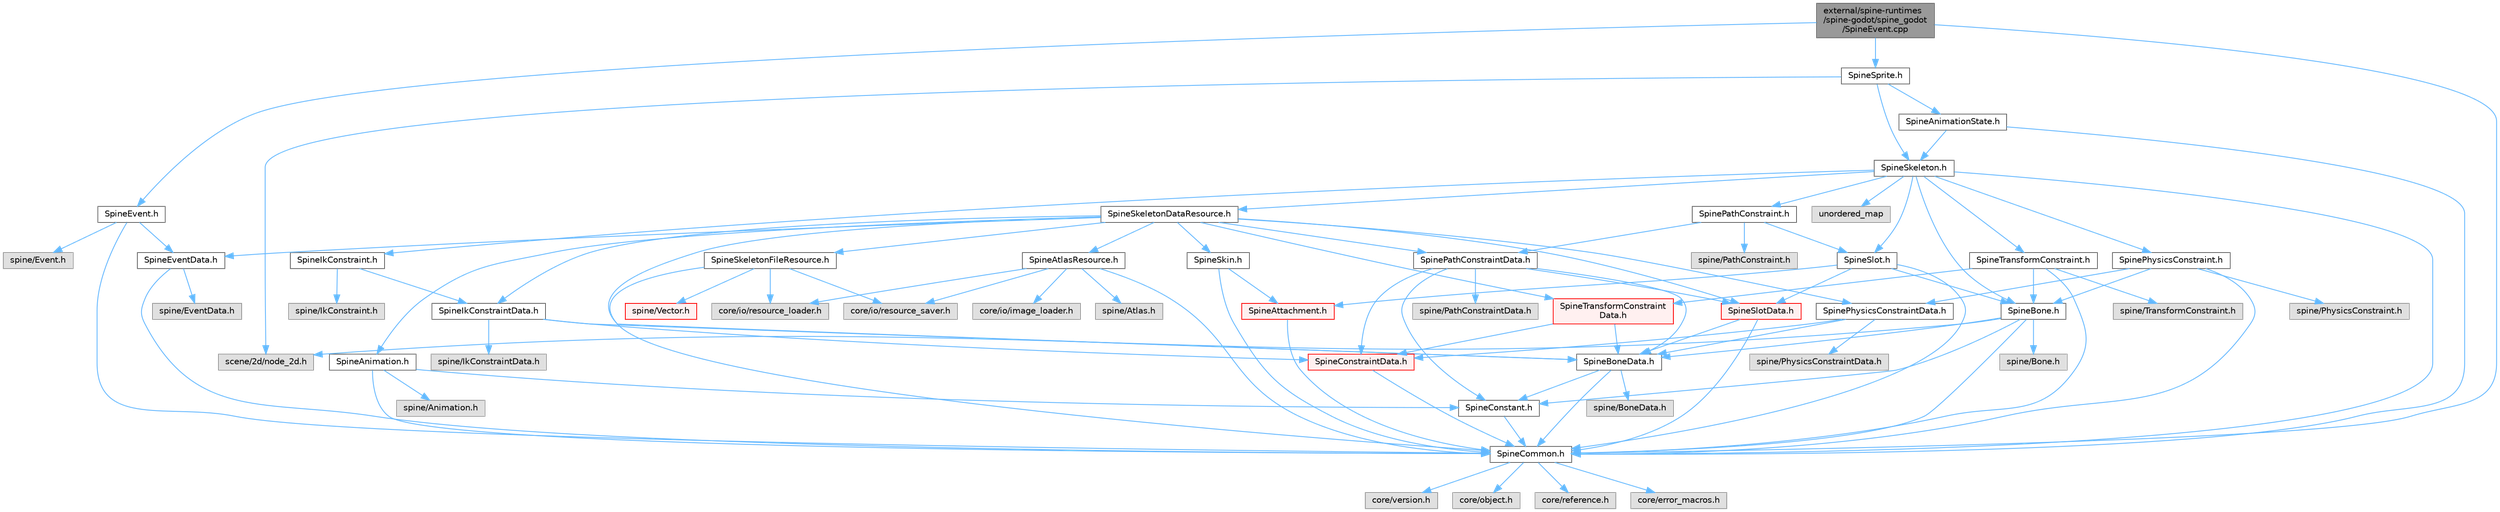 digraph "external/spine-runtimes/spine-godot/spine_godot/SpineEvent.cpp"
{
 // LATEX_PDF_SIZE
  bgcolor="transparent";
  edge [fontname=Helvetica,fontsize=10,labelfontname=Helvetica,labelfontsize=10];
  node [fontname=Helvetica,fontsize=10,shape=box,height=0.2,width=0.4];
  Node1 [id="Node000001",label="external/spine-runtimes\l/spine-godot/spine_godot\l/SpineEvent.cpp",height=0.2,width=0.4,color="gray40", fillcolor="grey60", style="filled", fontcolor="black",tooltip=" "];
  Node1 -> Node2 [id="edge1_Node000001_Node000002",color="steelblue1",style="solid",tooltip=" "];
  Node2 [id="Node000002",label="SpineEvent.h",height=0.2,width=0.4,color="grey40", fillcolor="white", style="filled",URL="$_spine_event_8h.html",tooltip=" "];
  Node2 -> Node3 [id="edge2_Node000002_Node000003",color="steelblue1",style="solid",tooltip=" "];
  Node3 [id="Node000003",label="SpineCommon.h",height=0.2,width=0.4,color="grey40", fillcolor="white", style="filled",URL="$_spine_common_8h.html",tooltip=" "];
  Node3 -> Node4 [id="edge3_Node000003_Node000004",color="steelblue1",style="solid",tooltip=" "];
  Node4 [id="Node000004",label="core/version.h",height=0.2,width=0.4,color="grey60", fillcolor="#E0E0E0", style="filled",tooltip=" "];
  Node3 -> Node5 [id="edge4_Node000003_Node000005",color="steelblue1",style="solid",tooltip=" "];
  Node5 [id="Node000005",label="core/object.h",height=0.2,width=0.4,color="grey60", fillcolor="#E0E0E0", style="filled",tooltip=" "];
  Node3 -> Node6 [id="edge5_Node000003_Node000006",color="steelblue1",style="solid",tooltip=" "];
  Node6 [id="Node000006",label="core/reference.h",height=0.2,width=0.4,color="grey60", fillcolor="#E0E0E0", style="filled",tooltip=" "];
  Node3 -> Node7 [id="edge6_Node000003_Node000007",color="steelblue1",style="solid",tooltip=" "];
  Node7 [id="Node000007",label="core/error_macros.h",height=0.2,width=0.4,color="grey60", fillcolor="#E0E0E0", style="filled",tooltip=" "];
  Node2 -> Node8 [id="edge7_Node000002_Node000008",color="steelblue1",style="solid",tooltip=" "];
  Node8 [id="Node000008",label="SpineEventData.h",height=0.2,width=0.4,color="grey40", fillcolor="white", style="filled",URL="$_spine_event_data_8h.html",tooltip=" "];
  Node8 -> Node3 [id="edge8_Node000008_Node000003",color="steelblue1",style="solid",tooltip=" "];
  Node8 -> Node9 [id="edge9_Node000008_Node000009",color="steelblue1",style="solid",tooltip=" "];
  Node9 [id="Node000009",label="spine/EventData.h",height=0.2,width=0.4,color="grey60", fillcolor="#E0E0E0", style="filled",tooltip=" "];
  Node2 -> Node10 [id="edge10_Node000002_Node000010",color="steelblue1",style="solid",tooltip=" "];
  Node10 [id="Node000010",label="spine/Event.h",height=0.2,width=0.4,color="grey60", fillcolor="#E0E0E0", style="filled",tooltip=" "];
  Node1 -> Node3 [id="edge11_Node000001_Node000003",color="steelblue1",style="solid",tooltip=" "];
  Node1 -> Node11 [id="edge12_Node000001_Node000011",color="steelblue1",style="solid",tooltip=" "];
  Node11 [id="Node000011",label="SpineSprite.h",height=0.2,width=0.4,color="grey40", fillcolor="white", style="filled",URL="$_spine_sprite_8h.html",tooltip=" "];
  Node11 -> Node12 [id="edge13_Node000011_Node000012",color="steelblue1",style="solid",tooltip=" "];
  Node12 [id="Node000012",label="SpineSkeleton.h",height=0.2,width=0.4,color="grey40", fillcolor="white", style="filled",URL="$_spine_skeleton_8h.html",tooltip=" "];
  Node12 -> Node3 [id="edge14_Node000012_Node000003",color="steelblue1",style="solid",tooltip=" "];
  Node12 -> Node13 [id="edge15_Node000012_Node000013",color="steelblue1",style="solid",tooltip=" "];
  Node13 [id="Node000013",label="SpineSkeletonDataResource.h",height=0.2,width=0.4,color="grey40", fillcolor="white", style="filled",URL="$_spine_skeleton_data_resource_8h.html",tooltip=" "];
  Node13 -> Node14 [id="edge16_Node000013_Node000014",color="steelblue1",style="solid",tooltip=" "];
  Node14 [id="Node000014",label="SpineAnimation.h",height=0.2,width=0.4,color="grey40", fillcolor="white", style="filled",URL="$_spine_animation_8h.html",tooltip=" "];
  Node14 -> Node3 [id="edge17_Node000014_Node000003",color="steelblue1",style="solid",tooltip=" "];
  Node14 -> Node15 [id="edge18_Node000014_Node000015",color="steelblue1",style="solid",tooltip=" "];
  Node15 [id="Node000015",label="SpineConstant.h",height=0.2,width=0.4,color="grey40", fillcolor="white", style="filled",URL="$_spine_constant_8h.html",tooltip=" "];
  Node15 -> Node3 [id="edge19_Node000015_Node000003",color="steelblue1",style="solid",tooltip=" "];
  Node14 -> Node16 [id="edge20_Node000014_Node000016",color="steelblue1",style="solid",tooltip=" "];
  Node16 [id="Node000016",label="spine/Animation.h",height=0.2,width=0.4,color="grey60", fillcolor="#E0E0E0", style="filled",tooltip=" "];
  Node13 -> Node17 [id="edge21_Node000013_Node000017",color="steelblue1",style="solid",tooltip=" "];
  Node17 [id="Node000017",label="SpineAtlasResource.h",height=0.2,width=0.4,color="grey40", fillcolor="white", style="filled",URL="$_spine_atlas_resource_8h.html",tooltip=" "];
  Node17 -> Node3 [id="edge22_Node000017_Node000003",color="steelblue1",style="solid",tooltip=" "];
  Node17 -> Node18 [id="edge23_Node000017_Node000018",color="steelblue1",style="solid",tooltip=" "];
  Node18 [id="Node000018",label="core/io/resource_loader.h",height=0.2,width=0.4,color="grey60", fillcolor="#E0E0E0", style="filled",tooltip=" "];
  Node17 -> Node19 [id="edge24_Node000017_Node000019",color="steelblue1",style="solid",tooltip=" "];
  Node19 [id="Node000019",label="core/io/resource_saver.h",height=0.2,width=0.4,color="grey60", fillcolor="#E0E0E0", style="filled",tooltip=" "];
  Node17 -> Node20 [id="edge25_Node000017_Node000020",color="steelblue1",style="solid",tooltip=" "];
  Node20 [id="Node000020",label="core/io/image_loader.h",height=0.2,width=0.4,color="grey60", fillcolor="#E0E0E0", style="filled",tooltip=" "];
  Node17 -> Node21 [id="edge26_Node000017_Node000021",color="steelblue1",style="solid",tooltip=" "];
  Node21 [id="Node000021",label="spine/Atlas.h",height=0.2,width=0.4,color="grey60", fillcolor="#E0E0E0", style="filled",tooltip=" "];
  Node13 -> Node22 [id="edge27_Node000013_Node000022",color="steelblue1",style="solid",tooltip=" "];
  Node22 [id="Node000022",label="SpineBoneData.h",height=0.2,width=0.4,color="grey40", fillcolor="white", style="filled",URL="$_spine_bone_data_8h.html",tooltip=" "];
  Node22 -> Node3 [id="edge28_Node000022_Node000003",color="steelblue1",style="solid",tooltip=" "];
  Node22 -> Node15 [id="edge29_Node000022_Node000015",color="steelblue1",style="solid",tooltip=" "];
  Node22 -> Node23 [id="edge30_Node000022_Node000023",color="steelblue1",style="solid",tooltip=" "];
  Node23 [id="Node000023",label="spine/BoneData.h",height=0.2,width=0.4,color="grey60", fillcolor="#E0E0E0", style="filled",tooltip=" "];
  Node13 -> Node8 [id="edge31_Node000013_Node000008",color="steelblue1",style="solid",tooltip=" "];
  Node13 -> Node24 [id="edge32_Node000013_Node000024",color="steelblue1",style="solid",tooltip=" "];
  Node24 [id="Node000024",label="SpineIkConstraintData.h",height=0.2,width=0.4,color="grey40", fillcolor="white", style="filled",URL="$_spine_ik_constraint_data_8h.html",tooltip=" "];
  Node24 -> Node25 [id="edge33_Node000024_Node000025",color="steelblue1",style="solid",tooltip=" "];
  Node25 [id="Node000025",label="SpineConstraintData.h",height=0.2,width=0.4,color="red", fillcolor="#FFF0F0", style="filled",URL="$_spine_constraint_data_8h.html",tooltip=" "];
  Node25 -> Node3 [id="edge34_Node000025_Node000003",color="steelblue1",style="solid",tooltip=" "];
  Node24 -> Node22 [id="edge35_Node000024_Node000022",color="steelblue1",style="solid",tooltip=" "];
  Node24 -> Node184 [id="edge36_Node000024_Node000184",color="steelblue1",style="solid",tooltip=" "];
  Node184 [id="Node000184",label="spine/IkConstraintData.h",height=0.2,width=0.4,color="grey60", fillcolor="#E0E0E0", style="filled",tooltip=" "];
  Node13 -> Node185 [id="edge37_Node000013_Node000185",color="steelblue1",style="solid",tooltip=" "];
  Node185 [id="Node000185",label="SpinePathConstraintData.h",height=0.2,width=0.4,color="grey40", fillcolor="white", style="filled",URL="$_spine_path_constraint_data_8h.html",tooltip=" "];
  Node185 -> Node25 [id="edge38_Node000185_Node000025",color="steelblue1",style="solid",tooltip=" "];
  Node185 -> Node15 [id="edge39_Node000185_Node000015",color="steelblue1",style="solid",tooltip=" "];
  Node185 -> Node22 [id="edge40_Node000185_Node000022",color="steelblue1",style="solid",tooltip=" "];
  Node185 -> Node186 [id="edge41_Node000185_Node000186",color="steelblue1",style="solid",tooltip=" "];
  Node186 [id="Node000186",label="SpineSlotData.h",height=0.2,width=0.4,color="red", fillcolor="#FFF0F0", style="filled",URL="$_spine_slot_data_8h.html",tooltip=" "];
  Node186 -> Node3 [id="edge42_Node000186_Node000003",color="steelblue1",style="solid",tooltip=" "];
  Node186 -> Node22 [id="edge43_Node000186_Node000022",color="steelblue1",style="solid",tooltip=" "];
  Node185 -> Node188 [id="edge44_Node000185_Node000188",color="steelblue1",style="solid",tooltip=" "];
  Node188 [id="Node000188",label="spine/PathConstraintData.h",height=0.2,width=0.4,color="grey60", fillcolor="#E0E0E0", style="filled",tooltip=" "];
  Node13 -> Node189 [id="edge45_Node000013_Node000189",color="steelblue1",style="solid",tooltip=" "];
  Node189 [id="Node000189",label="SpinePhysicsConstraintData.h",height=0.2,width=0.4,color="grey40", fillcolor="white", style="filled",URL="$_spine_physics_constraint_data_8h.html",tooltip=" "];
  Node189 -> Node25 [id="edge46_Node000189_Node000025",color="steelblue1",style="solid",tooltip=" "];
  Node189 -> Node22 [id="edge47_Node000189_Node000022",color="steelblue1",style="solid",tooltip=" "];
  Node189 -> Node190 [id="edge48_Node000189_Node000190",color="steelblue1",style="solid",tooltip=" "];
  Node190 [id="Node000190",label="spine/PhysicsConstraintData.h",height=0.2,width=0.4,color="grey60", fillcolor="#E0E0E0", style="filled",tooltip=" "];
  Node13 -> Node191 [id="edge49_Node000013_Node000191",color="steelblue1",style="solid",tooltip=" "];
  Node191 [id="Node000191",label="SpineSkeletonFileResource.h",height=0.2,width=0.4,color="grey40", fillcolor="white", style="filled",URL="$_spine_skeleton_file_resource_8h.html",tooltip=" "];
  Node191 -> Node3 [id="edge50_Node000191_Node000003",color="steelblue1",style="solid",tooltip=" "];
  Node191 -> Node18 [id="edge51_Node000191_Node000018",color="steelblue1",style="solid",tooltip=" "];
  Node191 -> Node19 [id="edge52_Node000191_Node000019",color="steelblue1",style="solid",tooltip=" "];
  Node191 -> Node192 [id="edge53_Node000191_Node000192",color="steelblue1",style="solid",tooltip=" "];
  Node192 [id="Node000192",label="spine/Vector.h",height=0.2,width=0.4,color="red", fillcolor="#FFF0F0", style="filled",URL="$external_2spine-runtimes_2spine-cpp_2spine-cpp_2include_2spine_2vector_8h.html",tooltip=" "];
  Node13 -> Node194 [id="edge54_Node000013_Node000194",color="steelblue1",style="solid",tooltip=" "];
  Node194 [id="Node000194",label="SpineSkin.h",height=0.2,width=0.4,color="grey40", fillcolor="white", style="filled",URL="$_spine_skin_8h.html",tooltip=" "];
  Node194 -> Node3 [id="edge55_Node000194_Node000003",color="steelblue1",style="solid",tooltip=" "];
  Node194 -> Node195 [id="edge56_Node000194_Node000195",color="steelblue1",style="solid",tooltip=" "];
  Node195 [id="Node000195",label="SpineAttachment.h",height=0.2,width=0.4,color="red", fillcolor="#FFF0F0", style="filled",URL="$_spine_attachment_8h.html",tooltip=" "];
  Node195 -> Node3 [id="edge57_Node000195_Node000003",color="steelblue1",style="solid",tooltip=" "];
  Node13 -> Node186 [id="edge58_Node000013_Node000186",color="steelblue1",style="solid",tooltip=" "];
  Node13 -> Node198 [id="edge59_Node000013_Node000198",color="steelblue1",style="solid",tooltip=" "];
  Node198 [id="Node000198",label="SpineTransformConstraint\lData.h",height=0.2,width=0.4,color="red", fillcolor="#FFF0F0", style="filled",URL="$_spine_transform_constraint_data_8h.html",tooltip=" "];
  Node198 -> Node25 [id="edge60_Node000198_Node000025",color="steelblue1",style="solid",tooltip=" "];
  Node198 -> Node22 [id="edge61_Node000198_Node000022",color="steelblue1",style="solid",tooltip=" "];
  Node12 -> Node200 [id="edge62_Node000012_Node000200",color="steelblue1",style="solid",tooltip=" "];
  Node200 [id="Node000200",label="SpineBone.h",height=0.2,width=0.4,color="grey40", fillcolor="white", style="filled",URL="$_spine_bone_8h.html",tooltip=" "];
  Node200 -> Node3 [id="edge63_Node000200_Node000003",color="steelblue1",style="solid",tooltip=" "];
  Node200 -> Node22 [id="edge64_Node000200_Node000022",color="steelblue1",style="solid",tooltip=" "];
  Node200 -> Node15 [id="edge65_Node000200_Node000015",color="steelblue1",style="solid",tooltip=" "];
  Node200 -> Node201 [id="edge66_Node000200_Node000201",color="steelblue1",style="solid",tooltip=" "];
  Node201 [id="Node000201",label="scene/2d/node_2d.h",height=0.2,width=0.4,color="grey60", fillcolor="#E0E0E0", style="filled",tooltip=" "];
  Node200 -> Node202 [id="edge67_Node000200_Node000202",color="steelblue1",style="solid",tooltip=" "];
  Node202 [id="Node000202",label="spine/Bone.h",height=0.2,width=0.4,color="grey60", fillcolor="#E0E0E0", style="filled",tooltip=" "];
  Node12 -> Node203 [id="edge68_Node000012_Node000203",color="steelblue1",style="solid",tooltip=" "];
  Node203 [id="Node000203",label="SpineSlot.h",height=0.2,width=0.4,color="grey40", fillcolor="white", style="filled",URL="$_spine_slot_8h.html",tooltip=" "];
  Node203 -> Node3 [id="edge69_Node000203_Node000003",color="steelblue1",style="solid",tooltip=" "];
  Node203 -> Node186 [id="edge70_Node000203_Node000186",color="steelblue1",style="solid",tooltip=" "];
  Node203 -> Node195 [id="edge71_Node000203_Node000195",color="steelblue1",style="solid",tooltip=" "];
  Node203 -> Node200 [id="edge72_Node000203_Node000200",color="steelblue1",style="solid",tooltip=" "];
  Node12 -> Node204 [id="edge73_Node000012_Node000204",color="steelblue1",style="solid",tooltip=" "];
  Node204 [id="Node000204",label="SpineIkConstraint.h",height=0.2,width=0.4,color="grey40", fillcolor="white", style="filled",URL="$_spine_ik_constraint_8h.html",tooltip=" "];
  Node204 -> Node24 [id="edge74_Node000204_Node000024",color="steelblue1",style="solid",tooltip=" "];
  Node204 -> Node205 [id="edge75_Node000204_Node000205",color="steelblue1",style="solid",tooltip=" "];
  Node205 [id="Node000205",label="spine/IkConstraint.h",height=0.2,width=0.4,color="grey60", fillcolor="#E0E0E0", style="filled",tooltip=" "];
  Node12 -> Node206 [id="edge76_Node000012_Node000206",color="steelblue1",style="solid",tooltip=" "];
  Node206 [id="Node000206",label="SpineTransformConstraint.h",height=0.2,width=0.4,color="grey40", fillcolor="white", style="filled",URL="$_spine_transform_constraint_8h.html",tooltip=" "];
  Node206 -> Node3 [id="edge77_Node000206_Node000003",color="steelblue1",style="solid",tooltip=" "];
  Node206 -> Node198 [id="edge78_Node000206_Node000198",color="steelblue1",style="solid",tooltip=" "];
  Node206 -> Node200 [id="edge79_Node000206_Node000200",color="steelblue1",style="solid",tooltip=" "];
  Node206 -> Node207 [id="edge80_Node000206_Node000207",color="steelblue1",style="solid",tooltip=" "];
  Node207 [id="Node000207",label="spine/TransformConstraint.h",height=0.2,width=0.4,color="grey60", fillcolor="#E0E0E0", style="filled",tooltip=" "];
  Node12 -> Node208 [id="edge81_Node000012_Node000208",color="steelblue1",style="solid",tooltip=" "];
  Node208 [id="Node000208",label="SpinePathConstraint.h",height=0.2,width=0.4,color="grey40", fillcolor="white", style="filled",URL="$_spine_path_constraint_8h.html",tooltip=" "];
  Node208 -> Node185 [id="edge82_Node000208_Node000185",color="steelblue1",style="solid",tooltip=" "];
  Node208 -> Node203 [id="edge83_Node000208_Node000203",color="steelblue1",style="solid",tooltip=" "];
  Node208 -> Node209 [id="edge84_Node000208_Node000209",color="steelblue1",style="solid",tooltip=" "];
  Node209 [id="Node000209",label="spine/PathConstraint.h",height=0.2,width=0.4,color="grey60", fillcolor="#E0E0E0", style="filled",tooltip=" "];
  Node12 -> Node210 [id="edge85_Node000012_Node000210",color="steelblue1",style="solid",tooltip=" "];
  Node210 [id="Node000210",label="SpinePhysicsConstraint.h",height=0.2,width=0.4,color="grey40", fillcolor="white", style="filled",URL="$_spine_physics_constraint_8h.html",tooltip=" "];
  Node210 -> Node3 [id="edge86_Node000210_Node000003",color="steelblue1",style="solid",tooltip=" "];
  Node210 -> Node189 [id="edge87_Node000210_Node000189",color="steelblue1",style="solid",tooltip=" "];
  Node210 -> Node200 [id="edge88_Node000210_Node000200",color="steelblue1",style="solid",tooltip=" "];
  Node210 -> Node211 [id="edge89_Node000210_Node000211",color="steelblue1",style="solid",tooltip=" "];
  Node211 [id="Node000211",label="spine/PhysicsConstraint.h",height=0.2,width=0.4,color="grey60", fillcolor="#E0E0E0", style="filled",tooltip=" "];
  Node12 -> Node212 [id="edge90_Node000012_Node000212",color="steelblue1",style="solid",tooltip=" "];
  Node212 [id="Node000212",label="unordered_map",height=0.2,width=0.4,color="grey60", fillcolor="#E0E0E0", style="filled",tooltip=" "];
  Node11 -> Node213 [id="edge91_Node000011_Node000213",color="steelblue1",style="solid",tooltip=" "];
  Node213 [id="Node000213",label="SpineAnimationState.h",height=0.2,width=0.4,color="grey40", fillcolor="white", style="filled",URL="$_spine_animation_state_8h.html",tooltip=" "];
  Node213 -> Node3 [id="edge92_Node000213_Node000003",color="steelblue1",style="solid",tooltip=" "];
  Node213 -> Node12 [id="edge93_Node000213_Node000012",color="steelblue1",style="solid",tooltip=" "];
  Node11 -> Node201 [id="edge94_Node000011_Node000201",color="steelblue1",style="solid",tooltip=" "];
}
